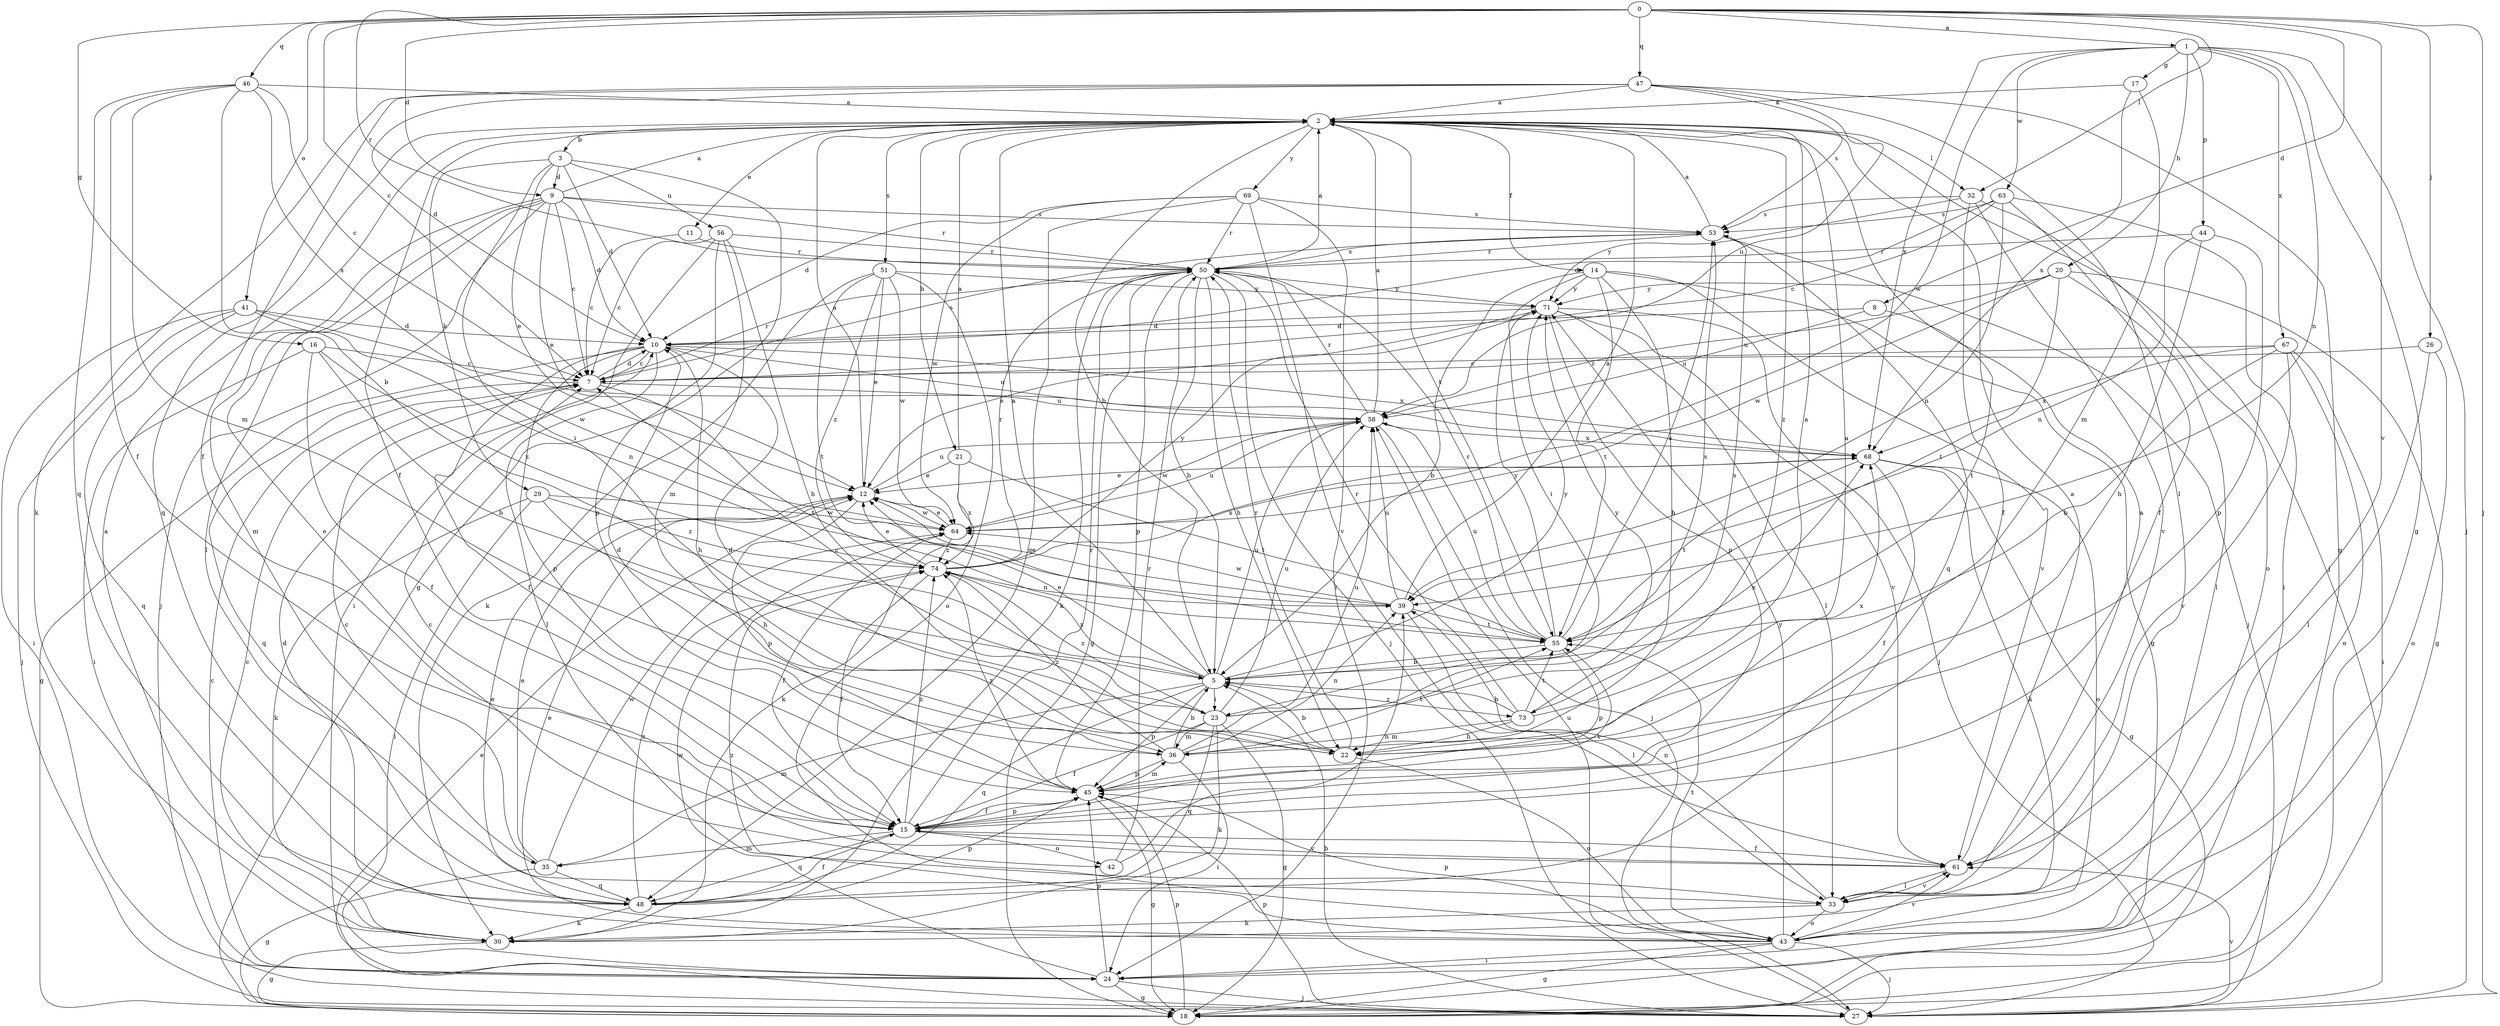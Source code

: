 strict digraph  {
0;
1;
2;
3;
5;
7;
8;
9;
10;
11;
12;
14;
15;
16;
17;
18;
20;
21;
22;
23;
24;
26;
27;
29;
30;
32;
33;
35;
36;
39;
41;
42;
43;
44;
45;
46;
47;
48;
50;
51;
53;
55;
56;
58;
61;
63;
64;
67;
68;
69;
71;
73;
74;
0 -> 1  [label=a];
0 -> 7  [label=c];
0 -> 8  [label=d];
0 -> 9  [label=d];
0 -> 16  [label=g];
0 -> 26  [label=j];
0 -> 27  [label=j];
0 -> 32  [label=l];
0 -> 41  [label=o];
0 -> 46  [label=q];
0 -> 47  [label=q];
0 -> 50  [label=r];
0 -> 61  [label=v];
1 -> 17  [label=g];
1 -> 18  [label=g];
1 -> 20  [label=h];
1 -> 27  [label=j];
1 -> 39  [label=n];
1 -> 44  [label=p];
1 -> 63  [label=w];
1 -> 64  [label=w];
1 -> 67  [label=x];
1 -> 68  [label=x];
2 -> 3  [label=b];
2 -> 5  [label=b];
2 -> 11  [label=e];
2 -> 14  [label=f];
2 -> 15  [label=f];
2 -> 21  [label=h];
2 -> 27  [label=j];
2 -> 32  [label=l];
2 -> 48  [label=q];
2 -> 51  [label=s];
2 -> 55  [label=t];
2 -> 69  [label=y];
2 -> 73  [label=z];
3 -> 9  [label=d];
3 -> 10  [label=d];
3 -> 12  [label=e];
3 -> 18  [label=g];
3 -> 23  [label=i];
3 -> 29  [label=k];
3 -> 56  [label=u];
5 -> 2  [label=a];
5 -> 12  [label=e];
5 -> 23  [label=i];
5 -> 35  [label=m];
5 -> 45  [label=p];
5 -> 48  [label=q];
5 -> 53  [label=s];
5 -> 58  [label=u];
5 -> 71  [label=y];
5 -> 73  [label=z];
5 -> 74  [label=z];
7 -> 10  [label=d];
7 -> 48  [label=q];
7 -> 50  [label=r];
7 -> 53  [label=s];
7 -> 55  [label=t];
7 -> 58  [label=u];
8 -> 10  [label=d];
8 -> 55  [label=t];
8 -> 58  [label=u];
9 -> 2  [label=a];
9 -> 7  [label=c];
9 -> 10  [label=d];
9 -> 12  [label=e];
9 -> 27  [label=j];
9 -> 33  [label=l];
9 -> 35  [label=m];
9 -> 42  [label=o];
9 -> 50  [label=r];
9 -> 53  [label=s];
10 -> 7  [label=c];
10 -> 15  [label=f];
10 -> 18  [label=g];
10 -> 22  [label=h];
10 -> 33  [label=l];
10 -> 45  [label=p];
10 -> 58  [label=u];
10 -> 68  [label=x];
11 -> 7  [label=c];
11 -> 50  [label=r];
12 -> 2  [label=a];
12 -> 45  [label=p];
12 -> 58  [label=u];
12 -> 64  [label=w];
14 -> 5  [label=b];
14 -> 18  [label=g];
14 -> 22  [label=h];
14 -> 23  [label=i];
14 -> 55  [label=t];
14 -> 61  [label=v];
14 -> 71  [label=y];
15 -> 35  [label=m];
15 -> 42  [label=o];
15 -> 45  [label=p];
15 -> 48  [label=q];
15 -> 50  [label=r];
15 -> 55  [label=t];
15 -> 61  [label=v];
15 -> 74  [label=z];
16 -> 5  [label=b];
16 -> 7  [label=c];
16 -> 15  [label=f];
16 -> 24  [label=i];
16 -> 74  [label=z];
17 -> 2  [label=a];
17 -> 36  [label=m];
17 -> 68  [label=x];
18 -> 45  [label=p];
20 -> 18  [label=g];
20 -> 33  [label=l];
20 -> 55  [label=t];
20 -> 58  [label=u];
20 -> 64  [label=w];
20 -> 71  [label=y];
21 -> 2  [label=a];
21 -> 12  [label=e];
21 -> 30  [label=k];
21 -> 55  [label=t];
21 -> 74  [label=z];
22 -> 2  [label=a];
22 -> 5  [label=b];
22 -> 10  [label=d];
22 -> 43  [label=o];
22 -> 50  [label=r];
22 -> 68  [label=x];
23 -> 7  [label=c];
23 -> 15  [label=f];
23 -> 18  [label=g];
23 -> 30  [label=k];
23 -> 36  [label=m];
23 -> 48  [label=q];
23 -> 58  [label=u];
23 -> 68  [label=x];
23 -> 71  [label=y];
23 -> 74  [label=z];
24 -> 7  [label=c];
24 -> 18  [label=g];
24 -> 27  [label=j];
24 -> 45  [label=p];
24 -> 64  [label=w];
26 -> 7  [label=c];
26 -> 33  [label=l];
26 -> 43  [label=o];
27 -> 5  [label=b];
27 -> 12  [label=e];
27 -> 45  [label=p];
27 -> 58  [label=u];
27 -> 61  [label=v];
29 -> 22  [label=h];
29 -> 24  [label=i];
29 -> 30  [label=k];
29 -> 64  [label=w];
29 -> 74  [label=z];
30 -> 2  [label=a];
30 -> 7  [label=c];
30 -> 18  [label=g];
32 -> 15  [label=f];
32 -> 43  [label=o];
32 -> 53  [label=s];
32 -> 61  [label=v];
32 -> 71  [label=y];
33 -> 2  [label=a];
33 -> 30  [label=k];
33 -> 39  [label=n];
33 -> 43  [label=o];
33 -> 61  [label=v];
35 -> 7  [label=c];
35 -> 12  [label=e];
35 -> 18  [label=g];
35 -> 48  [label=q];
35 -> 64  [label=w];
36 -> 5  [label=b];
36 -> 10  [label=d];
36 -> 24  [label=i];
36 -> 39  [label=n];
36 -> 45  [label=p];
36 -> 55  [label=t];
36 -> 58  [label=u];
36 -> 74  [label=z];
39 -> 2  [label=a];
39 -> 12  [label=e];
39 -> 33  [label=l];
39 -> 55  [label=t];
39 -> 58  [label=u];
39 -> 64  [label=w];
41 -> 10  [label=d];
41 -> 24  [label=i];
41 -> 27  [label=j];
41 -> 39  [label=n];
41 -> 48  [label=q];
41 -> 64  [label=w];
42 -> 39  [label=n];
42 -> 50  [label=r];
43 -> 10  [label=d];
43 -> 12  [label=e];
43 -> 18  [label=g];
43 -> 24  [label=i];
43 -> 27  [label=j];
43 -> 45  [label=p];
43 -> 55  [label=t];
43 -> 61  [label=v];
43 -> 71  [label=y];
43 -> 74  [label=z];
44 -> 22  [label=h];
44 -> 39  [label=n];
44 -> 45  [label=p];
44 -> 50  [label=r];
45 -> 15  [label=f];
45 -> 18  [label=g];
45 -> 36  [label=m];
45 -> 74  [label=z];
46 -> 2  [label=a];
46 -> 5  [label=b];
46 -> 7  [label=c];
46 -> 15  [label=f];
46 -> 36  [label=m];
46 -> 48  [label=q];
46 -> 68  [label=x];
47 -> 2  [label=a];
47 -> 10  [label=d];
47 -> 15  [label=f];
47 -> 18  [label=g];
47 -> 30  [label=k];
47 -> 33  [label=l];
47 -> 53  [label=s];
47 -> 58  [label=u];
48 -> 12  [label=e];
48 -> 15  [label=f];
48 -> 30  [label=k];
48 -> 45  [label=p];
48 -> 74  [label=z];
50 -> 2  [label=a];
50 -> 5  [label=b];
50 -> 18  [label=g];
50 -> 22  [label=h];
50 -> 27  [label=j];
50 -> 30  [label=k];
50 -> 45  [label=p];
50 -> 53  [label=s];
50 -> 71  [label=y];
51 -> 12  [label=e];
51 -> 30  [label=k];
51 -> 43  [label=o];
51 -> 55  [label=t];
51 -> 64  [label=w];
51 -> 71  [label=y];
51 -> 74  [label=z];
53 -> 2  [label=a];
53 -> 27  [label=j];
53 -> 48  [label=q];
53 -> 50  [label=r];
55 -> 5  [label=b];
55 -> 45  [label=p];
55 -> 50  [label=r];
55 -> 53  [label=s];
55 -> 58  [label=u];
55 -> 71  [label=y];
56 -> 7  [label=c];
56 -> 22  [label=h];
56 -> 24  [label=i];
56 -> 36  [label=m];
56 -> 45  [label=p];
56 -> 50  [label=r];
58 -> 2  [label=a];
58 -> 27  [label=j];
58 -> 50  [label=r];
58 -> 64  [label=w];
58 -> 68  [label=x];
61 -> 2  [label=a];
61 -> 7  [label=c];
61 -> 15  [label=f];
61 -> 33  [label=l];
63 -> 7  [label=c];
63 -> 10  [label=d];
63 -> 15  [label=f];
63 -> 24  [label=i];
63 -> 39  [label=n];
63 -> 53  [label=s];
64 -> 12  [label=e];
64 -> 15  [label=f];
64 -> 58  [label=u];
64 -> 74  [label=z];
67 -> 5  [label=b];
67 -> 7  [label=c];
67 -> 24  [label=i];
67 -> 43  [label=o];
67 -> 61  [label=v];
67 -> 68  [label=x];
68 -> 12  [label=e];
68 -> 15  [label=f];
68 -> 18  [label=g];
68 -> 30  [label=k];
68 -> 43  [label=o];
68 -> 55  [label=t];
69 -> 10  [label=d];
69 -> 24  [label=i];
69 -> 48  [label=q];
69 -> 50  [label=r];
69 -> 53  [label=s];
69 -> 61  [label=v];
69 -> 64  [label=w];
71 -> 10  [label=d];
71 -> 12  [label=e];
71 -> 27  [label=j];
71 -> 33  [label=l];
71 -> 45  [label=p];
71 -> 61  [label=v];
73 -> 2  [label=a];
73 -> 5  [label=b];
73 -> 22  [label=h];
73 -> 36  [label=m];
73 -> 50  [label=r];
73 -> 53  [label=s];
73 -> 55  [label=t];
74 -> 12  [label=e];
74 -> 15  [label=f];
74 -> 39  [label=n];
74 -> 50  [label=r];
74 -> 68  [label=x];
74 -> 71  [label=y];
}
